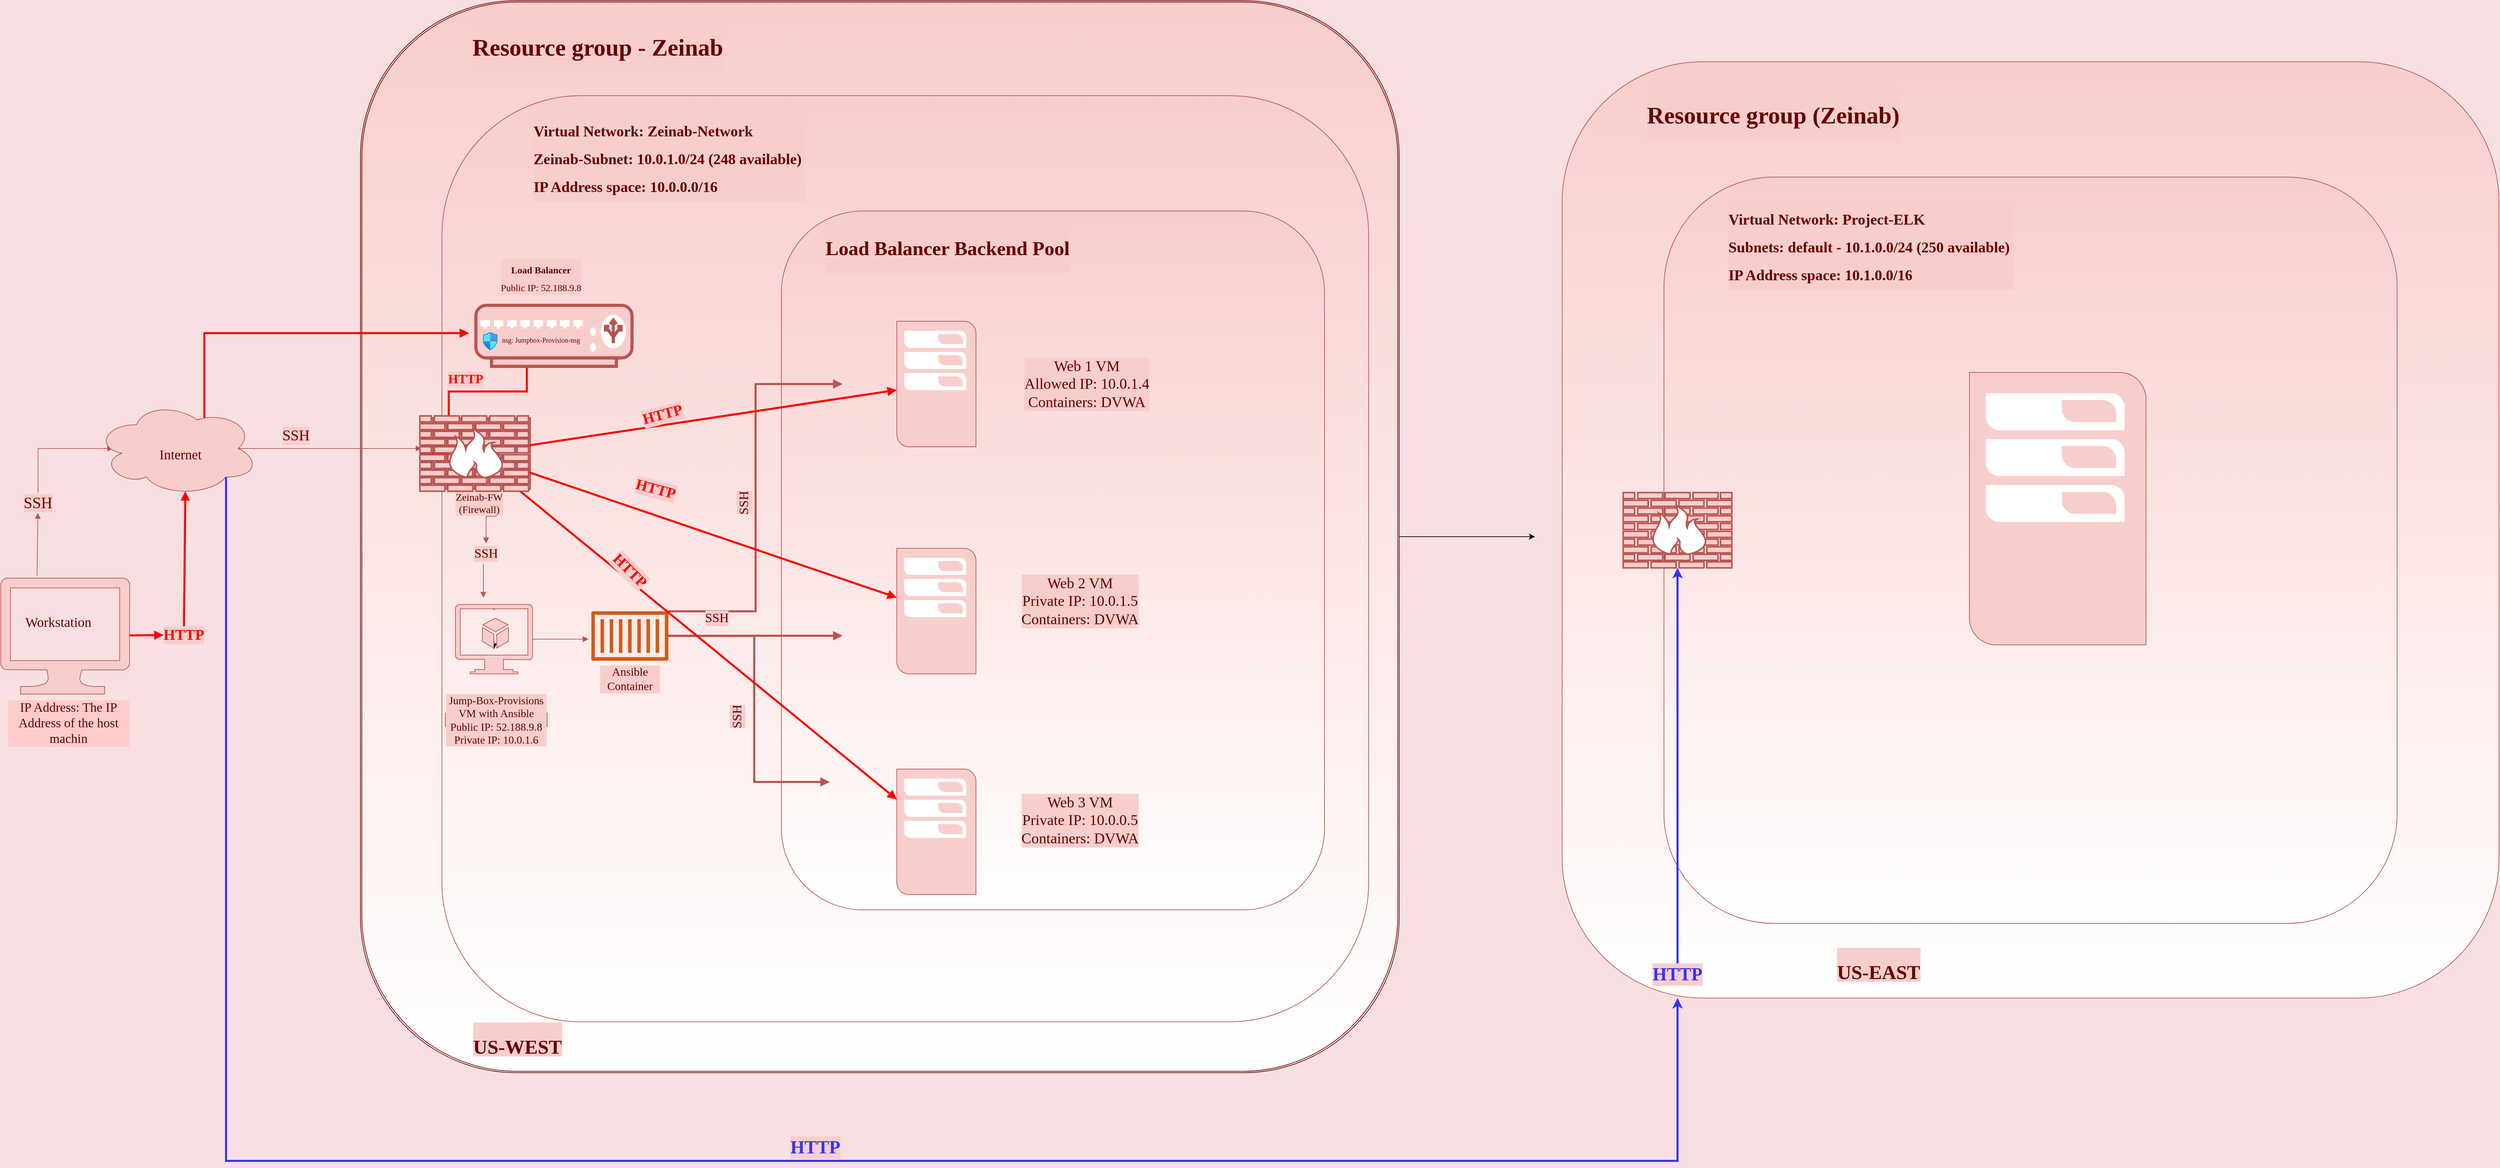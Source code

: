 <mxfile version="14.1.4" type="github">
  <diagram name="Copy of Page-2" id="e97Mi3D0plznNzVCBhgD">
    <mxGraphModel dx="1261" dy="819" grid="1" gridSize="10" guides="1" tooltips="1" connect="1" arrows="1" fold="1" page="1" pageScale="1" pageWidth="1100" pageHeight="850" background="#F8DFE2" math="0" shadow="0">
      <root>
        <mxCell id="2Hegsr20NqXobKJcIY7s-0" />
        <mxCell id="2Hegsr20NqXobKJcIY7s-1" parent="2Hegsr20NqXobKJcIY7s-0" />
        <mxCell id="-tYl4JRF3hjD-ErTfFmR-0" style="edgeStyle=orthogonalEdgeStyle;rounded=0;orthogonalLoop=1;jettySize=auto;html=1;exitX=1;exitY=0.5;exitDx=0;exitDy=0;" parent="2Hegsr20NqXobKJcIY7s-1" source="2Hegsr20NqXobKJcIY7s-2" edge="1">
          <mxGeometry relative="1" as="geometry">
            <mxPoint x="2300" y="850" as="targetPoint" />
          </mxGeometry>
        </mxCell>
        <mxCell id="2Hegsr20NqXobKJcIY7s-2" value="" style="shape=ext;rounded=1;html=1;whiteSpace=wrap;double=1;shadow=0;glass=0;labelBackgroundColor=#F8CECC;gradientColor=#ffffff;fontFamily=Comic Sans MS;fontSize=12;fillColor=#F8CECC;fontColor=#660000;labelBorderColor=#660000;strokeColor=#660000;sketch=0;" parent="2Hegsr20NqXobKJcIY7s-1" vertex="1">
          <mxGeometry x="570" y="60" width="1530" height="1580" as="geometry" />
        </mxCell>
        <mxCell id="2Hegsr20NqXobKJcIY7s-3" value="" style="whiteSpace=wrap;html=1;aspect=fixed;shadow=0;glass=0;labelBackgroundColor=#F8CECC;fillColor=#F8CECC;gradientColor=#ffffff;fontFamily=Comic Sans MS;fontSize=12;fontColor=#660000;strokeColor=#B85450;rounded=1;" parent="2Hegsr20NqXobKJcIY7s-1" vertex="1">
          <mxGeometry x="690" y="200" width="1365" height="1365" as="geometry" />
        </mxCell>
        <mxCell id="2Hegsr20NqXobKJcIY7s-4" style="edgeStyle=elbowEdgeStyle;rounded=0;orthogonalLoop=1;jettySize=auto;elbow=vertical;html=1;endArrow=block;endFill=1;strokeColor=#b85450;fontFamily=Comic Sans MS;fontSize=35;fontColor=#660000;fillColor=#f8cecc;entryX=0.107;entryY=0.507;entryDx=0;entryDy=0;entryPerimeter=0;" parent="2Hegsr20NqXobKJcIY7s-1" source="2Hegsr20NqXobKJcIY7s-59" target="2Hegsr20NqXobKJcIY7s-10" edge="1">
          <mxGeometry relative="1" as="geometry">
            <mxPoint x="100" y="900" as="sourcePoint" />
            <Array as="points">
              <mxPoint x="140" y="720" />
              <mxPoint x="110" y="710" />
            </Array>
          </mxGeometry>
        </mxCell>
        <mxCell id="2Hegsr20NqXobKJcIY7s-5" style="edgeStyle=none;rounded=0;orthogonalLoop=1;jettySize=auto;html=1;entryX=0;entryY=0.5;entryDx=0;entryDy=0;endArrow=block;endFill=1;strokeColor=#FF0000;strokeWidth=3;fontFamily=Comic Sans MS;fontSize=10;fontColor=#FF0000;" parent="2Hegsr20NqXobKJcIY7s-1" source="2Hegsr20NqXobKJcIY7s-6" target="2Hegsr20NqXobKJcIY7s-58" edge="1">
          <mxGeometry relative="1" as="geometry" />
        </mxCell>
        <mxCell id="2Hegsr20NqXobKJcIY7s-6" value="" style="aspect=fixed;pointerEvents=1;shadow=0;dashed=0;html=1;strokeColor=#b85450;labelPosition=center;verticalLabelPosition=bottom;verticalAlign=top;align=center;fillColor=#f8cecc;shape=mxgraph.azure.computer;labelBackgroundColor=#FFCCCC;whiteSpace=wrap;" parent="2Hegsr20NqXobKJcIY7s-1" vertex="1">
          <mxGeometry x="40" y="910.9" width="190" height="171.01" as="geometry" />
        </mxCell>
        <mxCell id="2Hegsr20NqXobKJcIY7s-7" value="&lt;font face=&quot;Comic Sans MS&quot; color=&quot;#660000&quot; style=&quot;font-size: 20px;&quot;&gt;Workstation&lt;/font&gt;" style="text;html=1;strokeColor=none;fillColor=none;align=center;verticalAlign=middle;whiteSpace=wrap;rounded=0;fontSize=20;" parent="2Hegsr20NqXobKJcIY7s-1" vertex="1">
          <mxGeometry x="85" y="955" width="80" height="40" as="geometry" />
        </mxCell>
        <mxCell id="2Hegsr20NqXobKJcIY7s-8" value="IP Address: The IP Address of the host machin" style="text;html=1;strokeColor=none;fillColor=none;align=center;verticalAlign=middle;whiteSpace=wrap;rounded=0;labelBackgroundColor=#FFCCCC;fontFamily=Comic Sans MS;fontColor=#660000;fontSize=19;" parent="2Hegsr20NqXobKJcIY7s-1" vertex="1">
          <mxGeometry x="50" y="1110" width="180" height="30" as="geometry" />
        </mxCell>
        <mxCell id="2Hegsr20NqXobKJcIY7s-9" style="edgeStyle=elbowEdgeStyle;rounded=0;orthogonalLoop=1;jettySize=auto;html=1;endArrow=block;endFill=1;fontFamily=Comic Sans MS;fontSize=10;fontColor=#660000;exitX=0.625;exitY=0.2;exitDx=0;exitDy=0;exitPerimeter=0;fillColor=#f8cecc;strokeWidth=3;strokeColor=#FF0000;" parent="2Hegsr20NqXobKJcIY7s-1" source="2Hegsr20NqXobKJcIY7s-10" edge="1">
          <mxGeometry relative="1" as="geometry">
            <mxPoint x="730" y="550" as="targetPoint" />
            <Array as="points">
              <mxPoint x="340" y="580" />
            </Array>
          </mxGeometry>
        </mxCell>
        <mxCell id="2Hegsr20NqXobKJcIY7s-10" value="" style="ellipse;shape=cloud;whiteSpace=wrap;html=1;fillColor=#f8cecc;strokeColor=#b85450;" parent="2Hegsr20NqXobKJcIY7s-1" vertex="1">
          <mxGeometry x="180" y="650" width="240" height="140" as="geometry" />
        </mxCell>
        <mxCell id="2Hegsr20NqXobKJcIY7s-11" value="&lt;span style=&quot;font-size: 19px&quot;&gt;&lt;br style=&quot;font-size: 19px&quot;&gt;&lt;/span&gt;" style="text;html=1;strokeColor=none;fillColor=none;align=center;verticalAlign=middle;whiteSpace=wrap;rounded=0;labelBackgroundColor=#FFCCCC;fontFamily=Comic Sans MS;fontColor=#660000;fontSize=19;" parent="2Hegsr20NqXobKJcIY7s-1" vertex="1">
          <mxGeometry x="150" y="800" width="60" height="20" as="geometry" />
        </mxCell>
        <mxCell id="2Hegsr20NqXobKJcIY7s-12" value="" style="edgeStyle=elbowEdgeStyle;rounded=0;orthogonalLoop=1;jettySize=auto;elbow=vertical;html=1;endArrow=block;endFill=1;fontFamily=Comic Sans MS;fontSize=35;fontColor=#660000;fillColor=#f8cecc;strokeColor=#b85450;exitX=0.875;exitY=0.5;exitDx=0;exitDy=0;exitPerimeter=0;" parent="2Hegsr20NqXobKJcIY7s-1" source="2Hegsr20NqXobKJcIY7s-10" target="2Hegsr20NqXobKJcIY7s-15" edge="1">
          <mxGeometry relative="1" as="geometry" />
        </mxCell>
        <mxCell id="vcZCROroqDKotfpQatT7-5" style="rounded=0;orthogonalLoop=1;jettySize=auto;html=1;fontSize=22;exitX=0.8;exitY=0.8;exitDx=0;exitDy=0;exitPerimeter=0;edgeStyle=orthogonalEdgeStyle;strokeColor=#3333FF;strokeWidth=3;" edge="1" parent="2Hegsr20NqXobKJcIY7s-1" source="2Hegsr20NqXobKJcIY7s-10" target="-tYl4JRF3hjD-ErTfFmR-4">
          <mxGeometry relative="1" as="geometry">
            <mxPoint x="305" y="790" as="sourcePoint" />
            <mxPoint x="2520" y="1620" as="targetPoint" />
            <Array as="points">
              <mxPoint x="372" y="1770" />
              <mxPoint x="2510" y="1770" />
            </Array>
          </mxGeometry>
        </mxCell>
        <mxCell id="2Hegsr20NqXobKJcIY7s-13" value="Internet" style="text;html=1;strokeColor=none;fillColor=none;align=center;verticalAlign=middle;whiteSpace=wrap;rounded=0;labelBackgroundColor=#FFCCCC;fontFamily=Comic Sans MS;fontColor=#660000;fontSize=20;" parent="2Hegsr20NqXobKJcIY7s-1" vertex="1">
          <mxGeometry x="250" y="707.5" width="110" height="40" as="geometry" />
        </mxCell>
        <mxCell id="2Hegsr20NqXobKJcIY7s-14" style="rounded=0;orthogonalLoop=1;jettySize=auto;html=1;endArrow=block;endFill=1;strokeColor=#b85450;fontFamily=Comic Sans MS;fontSize=18;fontColor=#660000;fillColor=#f8cecc;edgeStyle=orthogonalEdgeStyle;" parent="2Hegsr20NqXobKJcIY7s-1" source="2Hegsr20NqXobKJcIY7s-15" target="2Hegsr20NqXobKJcIY7s-33" edge="1">
          <mxGeometry relative="1" as="geometry">
            <Array as="points">
              <mxPoint x="770" y="820" />
              <mxPoint x="755" y="820" />
            </Array>
          </mxGeometry>
        </mxCell>
        <mxCell id="2Hegsr20NqXobKJcIY7s-15" value="" style="verticalAlign=top;verticalLabelPosition=bottom;labelPosition=center;align=center;html=1;outlineConnect=0;fillColor=#f8cecc;gradientDirection=north;strokeWidth=2;shape=mxgraph.networks.firewall;labelBackgroundColor=#FFFFFF;strokeColor=#B85450;" parent="2Hegsr20NqXobKJcIY7s-1" vertex="1">
          <mxGeometry x="660" y="675" width="160" height="105" as="geometry" />
        </mxCell>
        <mxCell id="2Hegsr20NqXobKJcIY7s-16" value="SSH" style="text;html=1;strokeColor=none;fillColor=none;align=center;verticalAlign=middle;whiteSpace=wrap;rounded=0;labelBackgroundColor=#FFCCCC;fontFamily=Comic Sans MS;fontSize=22;fontColor=#660000;" parent="2Hegsr20NqXobKJcIY7s-1" vertex="1">
          <mxGeometry x="420" y="691" width="110" height="20" as="geometry" />
        </mxCell>
        <mxCell id="2Hegsr20NqXobKJcIY7s-17" value="Zeinab-FW&lt;br style=&quot;font-size: 15px;&quot;&gt;(Firewall)" style="text;html=1;strokeColor=none;fillColor=none;align=center;verticalAlign=middle;whiteSpace=wrap;rounded=0;labelBackgroundColor=#F8CECC;fontFamily=Comic Sans MS;fontSize=15;fontColor=#660000;" parent="2Hegsr20NqXobKJcIY7s-1" vertex="1">
          <mxGeometry x="695" y="790" width="100" height="20" as="geometry" />
        </mxCell>
        <mxCell id="2Hegsr20NqXobKJcIY7s-18" style="edgeStyle=elbowEdgeStyle;rounded=0;orthogonalLoop=1;jettySize=auto;html=1;endArrow=block;endFill=1;strokeColor=#000000;fontFamily=Comic Sans MS;fontSize=12;fontColor=#660000;" parent="2Hegsr20NqXobKJcIY7s-1" source="2Hegsr20NqXobKJcIY7s-21" target="2Hegsr20NqXobKJcIY7s-3" edge="1">
          <mxGeometry relative="1" as="geometry" />
        </mxCell>
        <mxCell id="2Hegsr20NqXobKJcIY7s-19" style="edgeStyle=elbowEdgeStyle;rounded=0;orthogonalLoop=1;jettySize=auto;html=1;exitX=0.5;exitY=0;exitDx=0;exitDy=0;exitPerimeter=0;endArrow=block;endFill=1;strokeColor=#000000;fontFamily=Comic Sans MS;fontSize=18;fontColor=#660000;" parent="2Hegsr20NqXobKJcIY7s-1" source="2Hegsr20NqXobKJcIY7s-21" target="2Hegsr20NqXobKJcIY7s-3" edge="1">
          <mxGeometry relative="1" as="geometry" />
        </mxCell>
        <mxCell id="2Hegsr20NqXobKJcIY7s-20" style="edgeStyle=orthogonalEdgeStyle;rounded=0;orthogonalLoop=1;jettySize=auto;html=1;endArrow=block;endFill=1;strokeColor=#b85450;fontFamily=Comic Sans MS;fontSize=14;fontColor=#660000;fillColor=#f8cecc;" parent="2Hegsr20NqXobKJcIY7s-1" source="2Hegsr20NqXobKJcIY7s-21" edge="1">
          <mxGeometry relative="1" as="geometry">
            <mxPoint x="906" y="1001" as="targetPoint" />
          </mxGeometry>
        </mxCell>
        <mxCell id="2Hegsr20NqXobKJcIY7s-21" value="" style="aspect=fixed;pointerEvents=1;shadow=0;dashed=0;html=1;strokeColor=#b85450;labelPosition=center;verticalLabelPosition=bottom;verticalAlign=top;align=center;fillColor=#f8cecc;shape=mxgraph.azure.virtual_machine_feature;labelBackgroundColor=#FFFFFF;fontFamily=Comic Sans MS;fontSize=12;" parent="2Hegsr20NqXobKJcIY7s-1" vertex="1">
          <mxGeometry x="710" y="950" width="113.43" height="102.09" as="geometry" />
        </mxCell>
        <mxCell id="2Hegsr20NqXobKJcIY7s-22" value="Jump-Box-Provisions VM with Ansible&lt;br style=&quot;font-size: 16px;&quot;&gt;&lt;font style=&quot;font-size: 16px;&quot;&gt;Public IP: 52.188.9.8&lt;br style=&quot;font-size: 16px;&quot;&gt;&lt;/font&gt;&lt;font style=&quot;font-size: 16px;&quot;&gt;Private IP: 10.0.1.6&lt;/font&gt;" style="text;html=1;strokeColor=#b85450;align=center;verticalAlign=middle;whiteSpace=wrap;rounded=0;labelBackgroundColor=#F8CECC;fontFamily=Comic Sans MS;fontSize=16;fillColor=#F8CECC;fontColor=#660000;" parent="2Hegsr20NqXobKJcIY7s-1" vertex="1">
          <mxGeometry x="695" y="1110" width="150" height="20" as="geometry" />
        </mxCell>
        <mxCell id="2Hegsr20NqXobKJcIY7s-23" value="&lt;h1 style=&quot;font-size: 35px&quot;&gt;Resource group - Zeinab&lt;/h1&gt;" style="text;html=1;strokeColor=none;fillColor=none;spacing=5;spacingTop=-20;whiteSpace=wrap;overflow=hidden;rounded=0;shadow=0;glass=0;labelBackgroundColor=#F8CECC;fontFamily=Comic Sans MS;fontSize=35;fontColor=#660000;fontStyle=0;verticalAlign=middle;" parent="2Hegsr20NqXobKJcIY7s-1" vertex="1">
          <mxGeometry x="730" y="100" width="710" height="70" as="geometry" />
        </mxCell>
        <mxCell id="2Hegsr20NqXobKJcIY7s-24" value="&lt;h1 style=&quot;font-size: 22px;&quot;&gt;Virtual Network: Zeinab-Network&lt;/h1&gt;&lt;h1 style=&quot;font-size: 22px;&quot;&gt;Zeinab-Subnet: 10.0.1.0/24 (248 available)&amp;nbsp;&lt;/h1&gt;&lt;h1 style=&quot;font-size: 22px;&quot;&gt;IP Address space: 10.0.0.0/16&lt;/h1&gt;" style="text;html=1;strokeColor=none;fillColor=none;spacing=5;spacingTop=-20;whiteSpace=wrap;overflow=hidden;rounded=0;shadow=0;glass=0;labelBackgroundColor=#F8CECC;fontFamily=Comic Sans MS;fontSize=22;fontColor=#660000;fontStyle=0;verticalAlign=middle;" parent="2Hegsr20NqXobKJcIY7s-1" vertex="1">
          <mxGeometry x="820" y="240" width="720" height="120" as="geometry" />
        </mxCell>
        <mxCell id="2Hegsr20NqXobKJcIY7s-25" value="&lt;h1 style=&quot;font-size: 14px;&quot;&gt;Load Balancer&lt;/h1&gt;&lt;div style=&quot;font-size: 14px;&quot;&gt;Public IP: 52.188.9.8&lt;/div&gt;" style="text;html=1;strokeColor=none;fillColor=none;spacing=5;spacingTop=-20;whiteSpace=wrap;overflow=hidden;rounded=0;shadow=0;glass=0;labelBackgroundColor=#F8CECC;fontFamily=Comic Sans MS;fontSize=14;fontColor=#660000;fontStyle=0;verticalAlign=middle;align=center;" parent="2Hegsr20NqXobKJcIY7s-1" vertex="1">
          <mxGeometry x="757.95" y="450" width="155.88" height="51" as="geometry" />
        </mxCell>
        <mxCell id="2Hegsr20NqXobKJcIY7s-26" style="edgeStyle=orthogonalEdgeStyle;rounded=0;orthogonalLoop=1;jettySize=auto;html=1;entryX=0;entryY=0.5;entryDx=0;entryDy=0;entryPerimeter=0;endArrow=block;endFill=1;fontFamily=Comic Sans MS;fontSize=18;fontColor=#660000;fillColor=#f8cecc;strokeWidth=3;strokeColor=#FF0000;" parent="2Hegsr20NqXobKJcIY7s-1" source="2Hegsr20NqXobKJcIY7s-27" target="2Hegsr20NqXobKJcIY7s-42" edge="1">
          <mxGeometry relative="1" as="geometry">
            <Array as="points">
              <mxPoint x="815" y="636" />
              <mxPoint x="700" y="636" />
              <mxPoint x="700" y="728" />
            </Array>
          </mxGeometry>
        </mxCell>
        <mxCell id="2Hegsr20NqXobKJcIY7s-27" value="" style="verticalAlign=top;verticalLabelPosition=bottom;labelPosition=center;align=center;html=1;outlineConnect=0;fillColor=#f8cecc;strokeColor=#b85450;gradientDirection=north;strokeWidth=2;shape=mxgraph.networks.load_balancer;shadow=0;glass=0;labelBackgroundColor=#F8CECC;" parent="2Hegsr20NqXobKJcIY7s-1" vertex="1">
          <mxGeometry x="740" y="509" width="230" height="90" as="geometry" />
        </mxCell>
        <mxCell id="2Hegsr20NqXobKJcIY7s-28" value="" style="aspect=fixed;html=1;points=[];align=center;image;fontSize=12;image=img/lib/azure2/networking/Network_Security_Groups.svg;shadow=0;glass=0;labelBackgroundColor=#F8CECC;strokeColor=#B85450;fillColor=#F8CECC;gradientColor=#ffffff;" parent="2Hegsr20NqXobKJcIY7s-1" vertex="1">
          <mxGeometry x="750.36" y="549" width="21.41" height="26" as="geometry" />
        </mxCell>
        <mxCell id="2Hegsr20NqXobKJcIY7s-29" value="nsg: Jumpbox-Provision-nsg" style="text;html=1;strokeColor=none;fillColor=none;align=center;verticalAlign=middle;whiteSpace=wrap;rounded=0;shadow=0;glass=0;labelBackgroundColor=#F8CECC;fontFamily=Comic Sans MS;fontSize=10;fontColor=#660000;" parent="2Hegsr20NqXobKJcIY7s-1" vertex="1">
          <mxGeometry x="771.77" y="549" width="128.23" height="21" as="geometry" />
        </mxCell>
        <mxCell id="2Hegsr20NqXobKJcIY7s-31" value="" style="rounded=1;whiteSpace=wrap;html=1;shadow=0;glass=0;labelBackgroundColor=#F8CECC;strokeColor=#B85450;fillColor=#F8CECC;gradientColor=#ffffff;fontFamily=Comic Sans MS;fontSize=18;fontColor=#660000;align=center;" parent="2Hegsr20NqXobKJcIY7s-1" vertex="1">
          <mxGeometry x="1190" y="370" width="800" height="1030" as="geometry" />
        </mxCell>
        <mxCell id="2Hegsr20NqXobKJcIY7s-32" style="edgeStyle=elbowEdgeStyle;rounded=0;orthogonalLoop=1;jettySize=auto;html=1;endArrow=block;endFill=1;strokeColor=#b85450;fontFamily=Comic Sans MS;fontSize=18;fontColor=#660000;fillColor=#f8cecc;" parent="2Hegsr20NqXobKJcIY7s-1" source="2Hegsr20NqXobKJcIY7s-33" edge="1">
          <mxGeometry relative="1" as="geometry">
            <mxPoint x="751" y="940" as="targetPoint" />
            <Array as="points">
              <mxPoint x="751" y="940" />
            </Array>
          </mxGeometry>
        </mxCell>
        <mxCell id="2Hegsr20NqXobKJcIY7s-33" value="SSH" style="text;html=1;strokeColor=none;fillColor=none;align=center;verticalAlign=middle;whiteSpace=wrap;rounded=0;shadow=0;glass=0;labelBackgroundColor=#F8CECC;fontFamily=Comic Sans MS;fontSize=19;fontColor=#660000;" parent="2Hegsr20NqXobKJcIY7s-1" vertex="1">
          <mxGeometry x="720" y="860" width="70" height="30" as="geometry" />
        </mxCell>
        <mxCell id="2Hegsr20NqXobKJcIY7s-34" style="rounded=0;orthogonalLoop=1;jettySize=auto;html=1;endArrow=block;endFill=1;strokeColor=#b85450;fontFamily=Comic Sans MS;fontSize=14;fontColor=#660000;edgeStyle=elbowEdgeStyle;fillColor=#f8cecc;strokeWidth=3;" parent="2Hegsr20NqXobKJcIY7s-1" source="2Hegsr20NqXobKJcIY7s-37" edge="1">
          <mxGeometry relative="1" as="geometry">
            <mxPoint x="1280" y="996" as="targetPoint" />
            <Array as="points">
              <mxPoint x="1200" y="996" />
            </Array>
          </mxGeometry>
        </mxCell>
        <mxCell id="2Hegsr20NqXobKJcIY7s-35" style="edgeStyle=elbowEdgeStyle;rounded=0;orthogonalLoop=1;jettySize=auto;html=1;endArrow=block;endFill=1;strokeColor=#b85450;fontFamily=Comic Sans MS;fontSize=14;fontColor=#F8CECC;fillColor=#f8cecc;strokeWidth=3;" parent="2Hegsr20NqXobKJcIY7s-1" source="2Hegsr20NqXobKJcIY7s-37" edge="1">
          <mxGeometry relative="1" as="geometry">
            <mxPoint x="1280" y="625" as="targetPoint" />
            <Array as="points">
              <mxPoint x="1152" y="960" />
            </Array>
          </mxGeometry>
        </mxCell>
        <mxCell id="2Hegsr20NqXobKJcIY7s-36" style="edgeStyle=elbowEdgeStyle;rounded=0;orthogonalLoop=1;jettySize=auto;html=1;entryX=0.089;entryY=0.817;entryDx=0;entryDy=0;entryPerimeter=0;endArrow=block;endFill=1;strokeColor=#b85450;fontFamily=Comic Sans MS;fontSize=14;fontColor=#F8CECC;fillColor=#f8cecc;strokeWidth=3;" parent="2Hegsr20NqXobKJcIY7s-1" source="2Hegsr20NqXobKJcIY7s-37" target="2Hegsr20NqXobKJcIY7s-31" edge="1">
          <mxGeometry relative="1" as="geometry">
            <Array as="points">
              <mxPoint x="1150" y="1040" />
              <mxPoint x="1160" y="1040" />
              <mxPoint x="1160" y="1050" />
              <mxPoint x="1150" y="1070" />
            </Array>
          </mxGeometry>
        </mxCell>
        <mxCell id="2Hegsr20NqXobKJcIY7s-37" value="" style="outlineConnect=0;fontColor=#232F3E;gradientColor=none;fillColor=#D05C17;strokeColor=none;dashed=0;verticalLabelPosition=bottom;verticalAlign=top;align=center;html=1;fontSize=12;fontStyle=0;aspect=fixed;pointerEvents=1;shape=mxgraph.aws4.container_1;shadow=0;glass=0;labelBackgroundColor=#F8CECC;" parent="2Hegsr20NqXobKJcIY7s-1" vertex="1">
          <mxGeometry x="910" y="960" width="113.6" height="72.82" as="geometry" />
        </mxCell>
        <mxCell id="2Hegsr20NqXobKJcIY7s-38" value="&lt;h1 style=&quot;font-size: 29px&quot;&gt;Load Balancer Backend Pool&lt;/h1&gt;" style="text;html=1;strokeColor=none;fillColor=none;spacing=5;spacingTop=-20;whiteSpace=wrap;overflow=hidden;rounded=0;shadow=0;glass=0;labelBackgroundColor=#F8CECC;fontFamily=Comic Sans MS;fontSize=31;fontColor=#660000;fontStyle=0;verticalAlign=middle;" parent="2Hegsr20NqXobKJcIY7s-1" vertex="1">
          <mxGeometry x="1250" y="400" width="410" height="70" as="geometry" />
        </mxCell>
        <mxCell id="2Hegsr20NqXobKJcIY7s-39" style="rounded=0;orthogonalLoop=1;jettySize=auto;html=1;endArrow=block;endFill=1;strokeColor=#FF0000;strokeWidth=3;fontFamily=Comic Sans MS;fontSize=22;fontColor=#FF0000;elbow=vertical;" parent="2Hegsr20NqXobKJcIY7s-1" source="2Hegsr20NqXobKJcIY7s-42" target="2Hegsr20NqXobKJcIY7s-49" edge="1">
          <mxGeometry relative="1" as="geometry">
            <mxPoint x="1280" y="873.127" as="targetPoint" />
          </mxGeometry>
        </mxCell>
        <mxCell id="2Hegsr20NqXobKJcIY7s-40" style="rounded=0;orthogonalLoop=1;jettySize=auto;html=1;endArrow=block;endFill=1;strokeColor=#FF0000;strokeWidth=3;fontFamily=Comic Sans MS;fontSize=22;fontColor=#FF0000;" parent="2Hegsr20NqXobKJcIY7s-1" source="2Hegsr20NqXobKJcIY7s-42" target="2Hegsr20NqXobKJcIY7s-48" edge="1">
          <mxGeometry relative="1" as="geometry" />
        </mxCell>
        <mxCell id="2Hegsr20NqXobKJcIY7s-41" style="rounded=0;orthogonalLoop=1;jettySize=auto;html=1;endArrow=block;endFill=1;strokeColor=#FF0000;strokeWidth=3;fontFamily=Comic Sans MS;fontSize=22;fontColor=#FF0000;" parent="2Hegsr20NqXobKJcIY7s-1" source="2Hegsr20NqXobKJcIY7s-42" target="2Hegsr20NqXobKJcIY7s-50" edge="1">
          <mxGeometry relative="1" as="geometry" />
        </mxCell>
        <mxCell id="2Hegsr20NqXobKJcIY7s-42" value="" style="verticalAlign=top;verticalLabelPosition=bottom;labelPosition=center;align=center;html=1;outlineConnect=0;fillColor=#f8cecc;strokeColor=#b85450;gradientDirection=north;strokeWidth=2;shape=mxgraph.networks.firewall;shadow=0;glass=0;labelBackgroundColor=#F8CECC;" parent="2Hegsr20NqXobKJcIY7s-1" vertex="1">
          <mxGeometry x="657.5" y="672" width="160" height="111" as="geometry" />
        </mxCell>
        <mxCell id="2Hegsr20NqXobKJcIY7s-43" value="HTTP" style="text;html=1;strokeColor=none;fillColor=none;align=center;verticalAlign=middle;whiteSpace=wrap;rounded=0;shadow=0;glass=0;labelBackgroundColor=#F8CECC;fontFamily=Comic Sans MS;fontSize=19;fontColor=#FF0000;fontStyle=1" parent="2Hegsr20NqXobKJcIY7s-1" vertex="1">
          <mxGeometry x="695" y="608" width="60" height="20" as="geometry" />
        </mxCell>
        <mxCell id="2Hegsr20NqXobKJcIY7s-44" value="Ansible Container" style="text;html=1;strokeColor=none;fillColor=none;align=center;verticalAlign=middle;whiteSpace=wrap;rounded=0;shadow=0;glass=0;labelBackgroundColor=#F8CECC;fontFamily=Comic Sans MS;fontSize=17;fontColor=#660000;" parent="2Hegsr20NqXobKJcIY7s-1" vertex="1">
          <mxGeometry x="921.8" y="1050" width="90" height="20" as="geometry" />
        </mxCell>
        <mxCell id="2Hegsr20NqXobKJcIY7s-45" value="SSH" style="text;html=1;strokeColor=none;fillColor=none;align=center;verticalAlign=middle;whiteSpace=wrap;rounded=0;shadow=0;glass=0;labelBackgroundColor=#F8CECC;fontFamily=Comic Sans MS;fontSize=19;fontColor=#660000;rotation=-90;" parent="2Hegsr20NqXobKJcIY7s-1" vertex="1">
          <mxGeometry x="1100" y="785" width="70" height="30" as="geometry" />
        </mxCell>
        <mxCell id="2Hegsr20NqXobKJcIY7s-46" value="SSH" style="text;html=1;strokeColor=none;fillColor=none;align=center;verticalAlign=middle;whiteSpace=wrap;rounded=0;shadow=0;glass=0;labelBackgroundColor=#F8CECC;fontFamily=Comic Sans MS;fontSize=19;fontColor=#660000;rotation=-90;" parent="2Hegsr20NqXobKJcIY7s-1" vertex="1">
          <mxGeometry x="1090" y="1100" width="70" height="30" as="geometry" />
        </mxCell>
        <mxCell id="2Hegsr20NqXobKJcIY7s-47" value="SSH" style="text;html=1;strokeColor=none;fillColor=none;align=center;verticalAlign=middle;whiteSpace=wrap;rounded=0;shadow=0;glass=0;labelBackgroundColor=#F8CECC;fontFamily=Comic Sans MS;fontSize=19;fontColor=#660000;rotation=0;" parent="2Hegsr20NqXobKJcIY7s-1" vertex="1">
          <mxGeometry x="1060" y="955" width="70" height="30" as="geometry" />
        </mxCell>
        <mxCell id="2Hegsr20NqXobKJcIY7s-48" value="" style="pointerEvents=1;shadow=0;dashed=0;html=1;strokeColor=#b85450;fillColor=#f8cecc;labelPosition=center;verticalLabelPosition=bottom;verticalAlign=top;align=center;outlineConnect=0;shape=mxgraph.veeam.2d.esx_esxi;glass=0;labelBackgroundColor=#F8CECC;fontFamily=Comic Sans MS;fontSize=12;sketch=0;" parent="2Hegsr20NqXobKJcIY7s-1" vertex="1">
          <mxGeometry x="1360" y="532.5" width="116.6" height="185" as="geometry" />
        </mxCell>
        <mxCell id="2Hegsr20NqXobKJcIY7s-49" value="" style="pointerEvents=1;shadow=0;dashed=0;html=1;strokeColor=#b85450;fillColor=#f8cecc;labelPosition=center;verticalLabelPosition=bottom;verticalAlign=top;align=center;outlineConnect=0;shape=mxgraph.veeam.2d.esx_esxi;glass=0;labelBackgroundColor=#F8CECC;fontFamily=Comic Sans MS;fontSize=12;" parent="2Hegsr20NqXobKJcIY7s-1" vertex="1">
          <mxGeometry x="1360" y="867.09" width="116.6" height="185" as="geometry" />
        </mxCell>
        <mxCell id="2Hegsr20NqXobKJcIY7s-50" value="" style="pointerEvents=1;shadow=0;dashed=0;html=1;strokeColor=#b85450;fillColor=#f8cecc;labelPosition=center;verticalLabelPosition=bottom;verticalAlign=top;align=center;outlineConnect=0;shape=mxgraph.veeam.2d.esx_esxi;glass=0;labelBackgroundColor=#F8CECC;fontFamily=Comic Sans MS;fontSize=12;" parent="2Hegsr20NqXobKJcIY7s-1" vertex="1">
          <mxGeometry x="1360" y="1192.5" width="116.6" height="185" as="geometry" />
        </mxCell>
        <mxCell id="2Hegsr20NqXobKJcIY7s-51" value="Web 1 VM&lt;br style=&quot;font-size: 22px&quot;&gt;Allowed IP: 10.0.1.4&lt;br&gt;Containers: DVWA" style="text;html=1;strokeColor=none;fillColor=none;align=center;verticalAlign=middle;whiteSpace=wrap;rounded=0;shadow=0;glass=0;labelBackgroundColor=#F8CECC;fontFamily=Comic Sans MS;fontSize=22;fontColor=#660000;" parent="2Hegsr20NqXobKJcIY7s-1" vertex="1">
          <mxGeometry x="1520" y="549" width="240" height="151" as="geometry" />
        </mxCell>
        <mxCell id="2Hegsr20NqXobKJcIY7s-52" value="Web 2 VM&lt;br style=&quot;font-size: 22px&quot;&gt;Private IP: 10.0.1.5&lt;br&gt;Containers: DVWA" style="text;html=1;strokeColor=none;fillColor=none;align=center;verticalAlign=middle;whiteSpace=wrap;rounded=0;shadow=0;glass=0;labelBackgroundColor=#F8CECC;fontFamily=Comic Sans MS;fontSize=22;fontColor=#660000;" parent="2Hegsr20NqXobKJcIY7s-1" vertex="1">
          <mxGeometry x="1530" y="869.5" width="200" height="151" as="geometry" />
        </mxCell>
        <mxCell id="2Hegsr20NqXobKJcIY7s-53" value="Web 3 VM&lt;br style=&quot;font-size: 22px&quot;&gt;Private IP: 10.0.0.5&lt;br&gt;Containers: DVWA" style="text;html=1;strokeColor=none;fillColor=none;align=center;verticalAlign=middle;whiteSpace=wrap;rounded=0;shadow=0;glass=0;labelBackgroundColor=#F8CECC;fontFamily=Comic Sans MS;fontSize=22;fontColor=#660000;" parent="2Hegsr20NqXobKJcIY7s-1" vertex="1">
          <mxGeometry x="1530" y="1192.5" width="200" height="151" as="geometry" />
        </mxCell>
        <mxCell id="2Hegsr20NqXobKJcIY7s-54" value="HTTP" style="text;html=1;strokeColor=none;fillColor=none;align=center;verticalAlign=middle;whiteSpace=wrap;rounded=0;shadow=0;glass=0;labelBackgroundColor=#F8CECC;fontFamily=Comic Sans MS;fontSize=22;fontColor=#FF0000;fontStyle=1;rotation=-15;" parent="2Hegsr20NqXobKJcIY7s-1" vertex="1">
          <mxGeometry x="970" y="660" width="90" height="20" as="geometry" />
        </mxCell>
        <mxCell id="2Hegsr20NqXobKJcIY7s-55" value="HTTP" style="text;html=1;strokeColor=none;fillColor=none;align=center;verticalAlign=middle;whiteSpace=wrap;rounded=0;shadow=0;glass=0;labelBackgroundColor=#F8CECC;fontFamily=Comic Sans MS;fontSize=22;fontColor=#FF0000;fontStyle=1;rotation=15;" parent="2Hegsr20NqXobKJcIY7s-1" vertex="1">
          <mxGeometry x="960" y="770" width="90" height="20" as="geometry" />
        </mxCell>
        <mxCell id="2Hegsr20NqXobKJcIY7s-56" value="HTTP" style="text;html=1;strokeColor=none;fillColor=none;align=center;verticalAlign=middle;whiteSpace=wrap;rounded=0;shadow=0;glass=0;labelBackgroundColor=#F8CECC;fontFamily=Comic Sans MS;fontSize=22;fontColor=#FF0000;fontStyle=1;rotation=45;" parent="2Hegsr20NqXobKJcIY7s-1" vertex="1">
          <mxGeometry x="921.8" y="890" width="90" height="20" as="geometry" />
        </mxCell>
        <mxCell id="2Hegsr20NqXobKJcIY7s-57" style="edgeStyle=none;rounded=0;orthogonalLoop=1;jettySize=auto;html=1;exitX=0.5;exitY=0;exitDx=0;exitDy=0;entryX=0.55;entryY=0.95;entryDx=0;entryDy=0;entryPerimeter=0;endArrow=block;endFill=1;strokeColor=#FF0000;strokeWidth=3;fontFamily=Comic Sans MS;fontSize=10;fontColor=#FF0000;" parent="2Hegsr20NqXobKJcIY7s-1" source="2Hegsr20NqXobKJcIY7s-58" target="2Hegsr20NqXobKJcIY7s-10" edge="1">
          <mxGeometry relative="1" as="geometry" />
        </mxCell>
        <mxCell id="2Hegsr20NqXobKJcIY7s-58" value="HTTP" style="text;html=1;strokeColor=none;fillColor=none;align=center;verticalAlign=middle;whiteSpace=wrap;rounded=0;shadow=0;glass=0;labelBackgroundColor=#F8CECC;fontFamily=Comic Sans MS;fontSize=22;fontColor=#FF0000;fontStyle=1" parent="2Hegsr20NqXobKJcIY7s-1" vertex="1">
          <mxGeometry x="280" y="985" width="60" height="20" as="geometry" />
        </mxCell>
        <mxCell id="2Hegsr20NqXobKJcIY7s-59" value="SSH" style="text;html=1;strokeColor=none;fillColor=none;align=center;verticalAlign=middle;whiteSpace=wrap;rounded=0;shadow=0;glass=0;labelBackgroundColor=#F8CECC;fontFamily=Comic Sans MS;fontSize=23;fontColor=#660000;" parent="2Hegsr20NqXobKJcIY7s-1" vertex="1">
          <mxGeometry x="60" y="785" width="70" height="30" as="geometry" />
        </mxCell>
        <mxCell id="2Hegsr20NqXobKJcIY7s-60" style="rounded=0;orthogonalLoop=1;jettySize=auto;elbow=vertical;html=1;endArrow=block;endFill=1;strokeColor=#b85450;fontFamily=Comic Sans MS;fontSize=35;fontColor=#660000;fillColor=#f8cecc;exitX=0.282;exitY=-0.019;exitDx=0;exitDy=0;exitPerimeter=0;" parent="2Hegsr20NqXobKJcIY7s-1" source="2Hegsr20NqXobKJcIY7s-6" target="2Hegsr20NqXobKJcIY7s-59" edge="1">
          <mxGeometry relative="1" as="geometry">
            <mxPoint x="100" y="900" as="sourcePoint" />
            <mxPoint x="205.68" y="720.98" as="targetPoint" />
          </mxGeometry>
        </mxCell>
        <mxCell id="-tYl4JRF3hjD-ErTfFmR-1" value="&lt;h1 style=&quot;font-size: 29px;&quot;&gt;US-WEST&lt;/h1&gt;" style="text;html=1;strokeColor=none;fillColor=none;spacing=5;spacingTop=-20;whiteSpace=wrap;overflow=hidden;rounded=0;shadow=0;glass=0;labelBackgroundColor=#F8CECC;fontFamily=Comic Sans MS;fontSize=29;fontColor=#660000;fontStyle=0;verticalAlign=middle;" parent="2Hegsr20NqXobKJcIY7s-1" vertex="1">
          <mxGeometry x="730.89" y="1580" width="210" height="40" as="geometry" />
        </mxCell>
        <mxCell id="-tYl4JRF3hjD-ErTfFmR-4" value="" style="whiteSpace=wrap;html=1;aspect=fixed;shadow=0;glass=0;labelBackgroundColor=#F8CECC;fillColor=#F8CECC;gradientColor=#ffffff;fontFamily=Comic Sans MS;fontSize=12;fontColor=#660000;strokeColor=#B85450;rounded=1;" parent="2Hegsr20NqXobKJcIY7s-1" vertex="1">
          <mxGeometry x="2340" y="150" width="1380" height="1380" as="geometry" />
        </mxCell>
        <mxCell id="-tYl4JRF3hjD-ErTfFmR-5" value="" style="rounded=1;whiteSpace=wrap;html=1;shadow=0;glass=0;labelBackgroundColor=#F8CECC;strokeColor=#B85450;fillColor=#F8CECC;gradientColor=#ffffff;fontFamily=Comic Sans MS;fontSize=18;fontColor=#660000;align=center;" parent="2Hegsr20NqXobKJcIY7s-1" vertex="1">
          <mxGeometry x="2490" y="320" width="1080" height="1100" as="geometry" />
        </mxCell>
        <mxCell id="-tYl4JRF3hjD-ErTfFmR-6" value="&lt;h1 style=&quot;font-size: 35px&quot;&gt;Resource group (Zeinab)&lt;/h1&gt;" style="text;html=1;strokeColor=none;fillColor=none;spacing=5;spacingTop=-20;whiteSpace=wrap;overflow=hidden;rounded=0;shadow=0;glass=0;labelBackgroundColor=#F8CECC;fontFamily=Comic Sans MS;fontSize=35;fontColor=#660000;fontStyle=0;verticalAlign=middle;" parent="2Hegsr20NqXobKJcIY7s-1" vertex="1">
          <mxGeometry x="2460" y="200" width="710" height="70" as="geometry" />
        </mxCell>
        <mxCell id="vcZCROroqDKotfpQatT7-0" value="&lt;h1 style=&quot;font-size: 22px;&quot;&gt;Virtual Network: Project-ELK&lt;/h1&gt;&lt;h1 style=&quot;font-size: 22px;&quot;&gt;Subnets: default - 10.1.0.0/24 (250 available)&amp;nbsp;&lt;/h1&gt;&lt;h1 style=&quot;font-size: 22px;&quot;&gt;IP Address space: 10.1.0.0/16&lt;/h1&gt;" style="text;html=1;strokeColor=none;fillColor=none;spacing=5;spacingTop=-20;whiteSpace=wrap;overflow=hidden;rounded=0;shadow=0;glass=0;labelBackgroundColor=#F8CECC;fontFamily=Comic Sans MS;fontSize=22;fontColor=#660000;fontStyle=0;verticalAlign=middle;" vertex="1" parent="2Hegsr20NqXobKJcIY7s-1">
          <mxGeometry x="2580" y="370" width="720" height="120" as="geometry" />
        </mxCell>
        <mxCell id="vcZCROroqDKotfpQatT7-1" value="&lt;h1 style=&quot;font-size: 29px&quot;&gt;US-EAST&lt;/h1&gt;" style="text;html=1;strokeColor=none;fillColor=none;spacing=5;spacingTop=-20;whiteSpace=wrap;overflow=hidden;rounded=0;shadow=0;glass=0;labelBackgroundColor=#F8CECC;fontFamily=Comic Sans MS;fontSize=29;fontColor=#660000;fontStyle=0;verticalAlign=middle;" vertex="1" parent="2Hegsr20NqXobKJcIY7s-1">
          <mxGeometry x="2740" y="1470" width="210" height="40" as="geometry" />
        </mxCell>
        <mxCell id="vcZCROroqDKotfpQatT7-2" value="" style="pointerEvents=1;shadow=0;dashed=0;html=1;strokeColor=#b85450;fillColor=#f8cecc;labelPosition=center;verticalLabelPosition=bottom;verticalAlign=top;align=center;outlineConnect=0;shape=mxgraph.veeam.2d.esx_esxi;glass=0;labelBackgroundColor=#F8CECC;fontFamily=Comic Sans MS;fontSize=12;sketch=0;" vertex="1" parent="2Hegsr20NqXobKJcIY7s-1">
          <mxGeometry x="2940" y="608" width="260" height="401.5" as="geometry" />
        </mxCell>
        <mxCell id="vcZCROroqDKotfpQatT7-4" value="" style="verticalAlign=top;verticalLabelPosition=bottom;labelPosition=center;align=center;html=1;outlineConnect=0;fillColor=#f8cecc;strokeColor=#b85450;gradientDirection=north;strokeWidth=2;shape=mxgraph.networks.firewall;shadow=0;glass=0;labelBackgroundColor=#F8CECC;" vertex="1" parent="2Hegsr20NqXobKJcIY7s-1">
          <mxGeometry x="2430" y="785" width="160" height="111" as="geometry" />
        </mxCell>
        <mxCell id="vcZCROroqDKotfpQatT7-9" value="HTTP" style="text;html=1;strokeColor=none;fillColor=none;align=center;verticalAlign=middle;whiteSpace=wrap;rounded=0;shadow=0;glass=0;labelBackgroundColor=#F8CECC;fontFamily=Comic Sans MS;fontSize=27;fontStyle=1;fontColor=#3333FF;" vertex="1" parent="2Hegsr20NqXobKJcIY7s-1">
          <mxGeometry x="1210" y="1740" width="60" height="20" as="geometry" />
        </mxCell>
        <mxCell id="vcZCROroqDKotfpQatT7-13" style="rounded=0;orthogonalLoop=1;jettySize=auto;html=1;strokeColor=#3333FF;fontSize=22;fontColor=#3333FF;elbow=vertical;strokeWidth=3;" edge="1" parent="2Hegsr20NqXobKJcIY7s-1" source="vcZCROroqDKotfpQatT7-11" target="vcZCROroqDKotfpQatT7-4">
          <mxGeometry relative="1" as="geometry" />
        </mxCell>
        <mxCell id="vcZCROroqDKotfpQatT7-11" value="HTTP" style="text;html=1;strokeColor=none;fillColor=none;align=center;verticalAlign=middle;whiteSpace=wrap;rounded=0;shadow=0;glass=0;labelBackgroundColor=#F8CECC;fontFamily=Comic Sans MS;fontSize=27;fontStyle=1;fontColor=#3333FF;" vertex="1" parent="2Hegsr20NqXobKJcIY7s-1">
          <mxGeometry x="2470" y="1480" width="80" height="30" as="geometry" />
        </mxCell>
      </root>
    </mxGraphModel>
  </diagram>
</mxfile>
